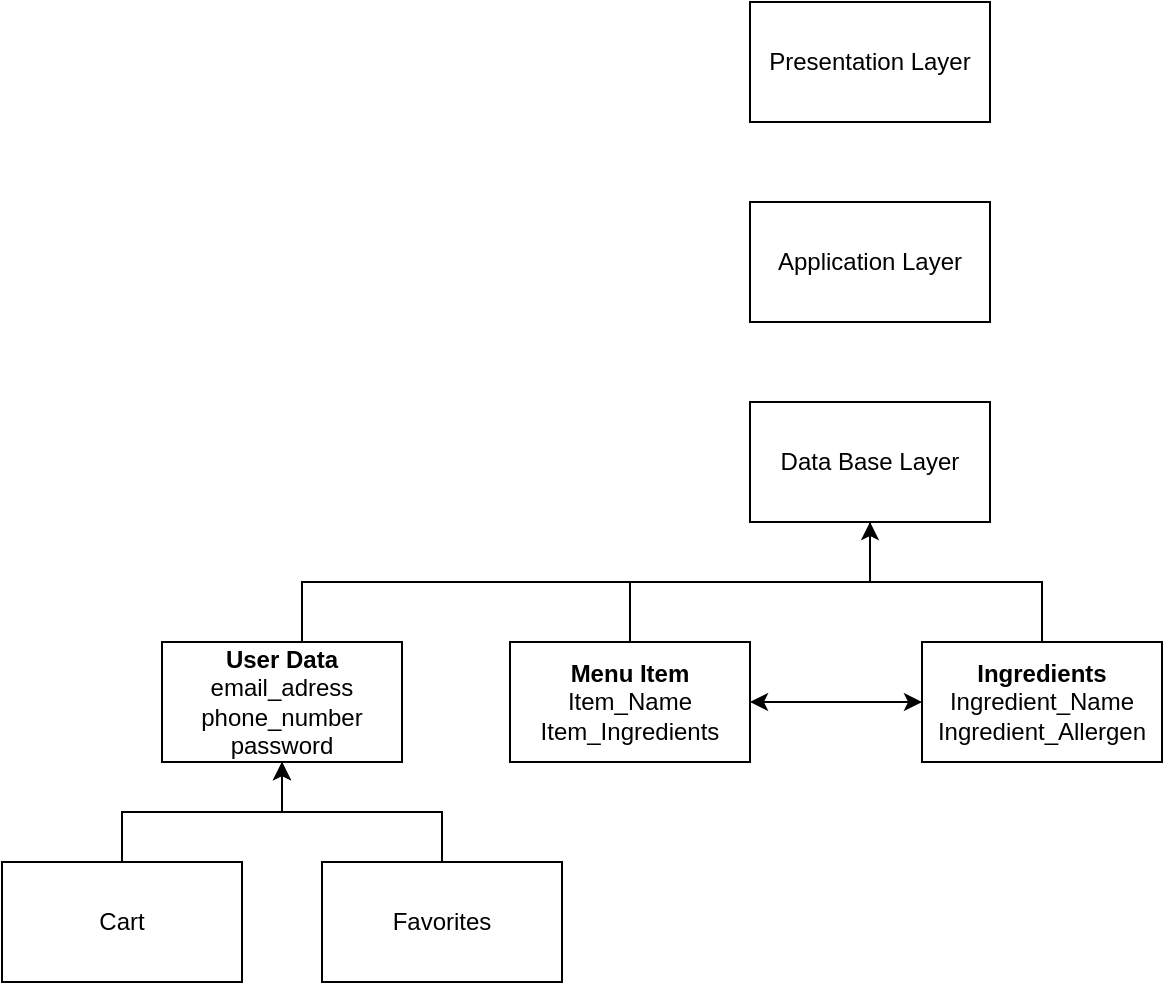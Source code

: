 <mxfile version="13.9.9" type="device"><diagram id="juRCizgBASe_AfOohSwc" name="Page-1"><mxGraphModel dx="1186" dy="683" grid="1" gridSize="10" guides="1" tooltips="1" connect="1" arrows="1" fold="1" page="1" pageScale="1" pageWidth="827" pageHeight="1169" math="0" shadow="0"><root><mxCell id="0"/><mxCell id="1" parent="0"/><mxCell id="_d5euB3cj_DOV2p-s57r-1" value="Data Base Layer" style="rounded=0;whiteSpace=wrap;html=1;" vertex="1" parent="1"><mxGeometry x="434" y="290" width="120" height="60" as="geometry"/></mxCell><mxCell id="_d5euB3cj_DOV2p-s57r-4" style="edgeStyle=orthogonalEdgeStyle;rounded=0;orthogonalLoop=1;jettySize=auto;html=1;endArrow=classic;endFill=1;startArrow=classic;startFill=1;" edge="1" parent="1" source="_d5euB3cj_DOV2p-s57r-2" target="_d5euB3cj_DOV2p-s57r-3"><mxGeometry relative="1" as="geometry"/></mxCell><mxCell id="_d5euB3cj_DOV2p-s57r-5" style="edgeStyle=orthogonalEdgeStyle;rounded=0;orthogonalLoop=1;jettySize=auto;html=1;entryX=0.5;entryY=1;entryDx=0;entryDy=0;endArrow=none;endFill=0;" edge="1" parent="1" source="_d5euB3cj_DOV2p-s57r-2" target="_d5euB3cj_DOV2p-s57r-1"><mxGeometry relative="1" as="geometry"/></mxCell><mxCell id="_d5euB3cj_DOV2p-s57r-2" value="&lt;b&gt;Menu Item&lt;/b&gt;&lt;br&gt;Item_Name&lt;br&gt;Item_Ingredients" style="rounded=0;whiteSpace=wrap;html=1;" vertex="1" parent="1"><mxGeometry x="314" y="410" width="120" height="60" as="geometry"/></mxCell><mxCell id="_d5euB3cj_DOV2p-s57r-6" style="edgeStyle=orthogonalEdgeStyle;rounded=0;orthogonalLoop=1;jettySize=auto;html=1;entryX=0.5;entryY=1;entryDx=0;entryDy=0;endArrow=none;endFill=0;" edge="1" parent="1" source="_d5euB3cj_DOV2p-s57r-3" target="_d5euB3cj_DOV2p-s57r-1"><mxGeometry relative="1" as="geometry"/></mxCell><mxCell id="_d5euB3cj_DOV2p-s57r-3" value="&lt;b&gt;Ingredients&lt;/b&gt;&lt;br&gt;Ingredient_Name&lt;br&gt;Ingredient_Allergen" style="rounded=0;whiteSpace=wrap;html=1;" vertex="1" parent="1"><mxGeometry x="520" y="410" width="120" height="60" as="geometry"/></mxCell><mxCell id="_d5euB3cj_DOV2p-s57r-9" style="edgeStyle=orthogonalEdgeStyle;rounded=0;orthogonalLoop=1;jettySize=auto;html=1;entryX=0.5;entryY=1;entryDx=0;entryDy=0;startArrow=none;startFill=0;endArrow=classic;endFill=1;" edge="1" parent="1" target="_d5euB3cj_DOV2p-s57r-1"><mxGeometry relative="1" as="geometry"><mxPoint x="210" y="410" as="sourcePoint"/><Array as="points"><mxPoint x="210" y="380"/><mxPoint x="494" y="380"/></Array></mxGeometry></mxCell><mxCell id="_d5euB3cj_DOV2p-s57r-8" value="&lt;b&gt;User Data&lt;/b&gt;&lt;br&gt;email_adress&lt;br&gt;phone_number&lt;br&gt;password" style="rounded=0;whiteSpace=wrap;html=1;" vertex="1" parent="1"><mxGeometry x="140" y="410" width="120" height="60" as="geometry"/></mxCell><mxCell id="_d5euB3cj_DOV2p-s57r-13" style="edgeStyle=orthogonalEdgeStyle;rounded=0;orthogonalLoop=1;jettySize=auto;html=1;entryX=0.5;entryY=1;entryDx=0;entryDy=0;startArrow=none;startFill=0;endArrow=classic;endFill=1;" edge="1" parent="1" source="_d5euB3cj_DOV2p-s57r-10" target="_d5euB3cj_DOV2p-s57r-8"><mxGeometry relative="1" as="geometry"/></mxCell><mxCell id="_d5euB3cj_DOV2p-s57r-10" value="Favorites" style="rounded=0;whiteSpace=wrap;html=1;" vertex="1" parent="1"><mxGeometry x="220" y="520" width="120" height="60" as="geometry"/></mxCell><mxCell id="_d5euB3cj_DOV2p-s57r-12" style="edgeStyle=orthogonalEdgeStyle;rounded=0;orthogonalLoop=1;jettySize=auto;html=1;startArrow=none;startFill=0;endArrow=classic;endFill=1;" edge="1" parent="1" source="_d5euB3cj_DOV2p-s57r-11" target="_d5euB3cj_DOV2p-s57r-8"><mxGeometry relative="1" as="geometry"/></mxCell><mxCell id="_d5euB3cj_DOV2p-s57r-11" value="Cart" style="rounded=0;whiteSpace=wrap;html=1;" vertex="1" parent="1"><mxGeometry x="60" y="520" width="120" height="60" as="geometry"/></mxCell><mxCell id="_d5euB3cj_DOV2p-s57r-14" value="Application Layer" style="rounded=0;whiteSpace=wrap;html=1;" vertex="1" parent="1"><mxGeometry x="434" y="190" width="120" height="60" as="geometry"/></mxCell><mxCell id="_d5euB3cj_DOV2p-s57r-15" value="Presentation Layer" style="rounded=0;whiteSpace=wrap;html=1;" vertex="1" parent="1"><mxGeometry x="434" y="90" width="120" height="60" as="geometry"/></mxCell></root></mxGraphModel></diagram></mxfile>